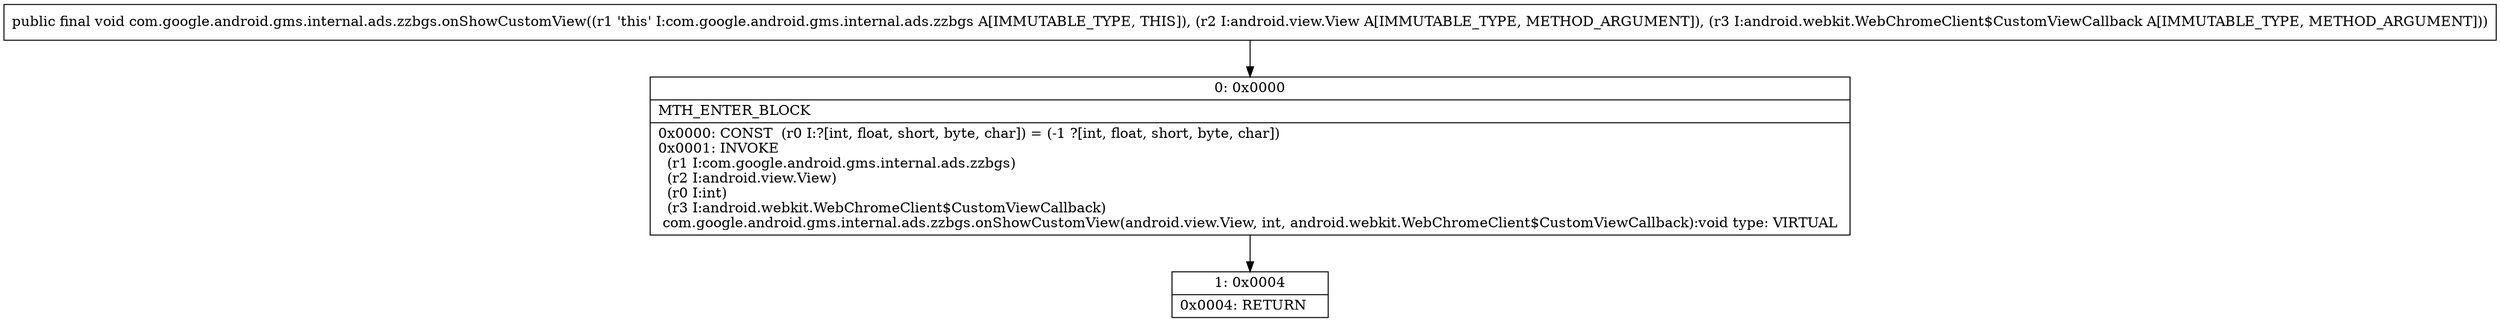 digraph "CFG forcom.google.android.gms.internal.ads.zzbgs.onShowCustomView(Landroid\/view\/View;Landroid\/webkit\/WebChromeClient$CustomViewCallback;)V" {
Node_0 [shape=record,label="{0\:\ 0x0000|MTH_ENTER_BLOCK\l|0x0000: CONST  (r0 I:?[int, float, short, byte, char]) = (\-1 ?[int, float, short, byte, char]) \l0x0001: INVOKE  \l  (r1 I:com.google.android.gms.internal.ads.zzbgs)\l  (r2 I:android.view.View)\l  (r0 I:int)\l  (r3 I:android.webkit.WebChromeClient$CustomViewCallback)\l com.google.android.gms.internal.ads.zzbgs.onShowCustomView(android.view.View, int, android.webkit.WebChromeClient$CustomViewCallback):void type: VIRTUAL \l}"];
Node_1 [shape=record,label="{1\:\ 0x0004|0x0004: RETURN   \l}"];
MethodNode[shape=record,label="{public final void com.google.android.gms.internal.ads.zzbgs.onShowCustomView((r1 'this' I:com.google.android.gms.internal.ads.zzbgs A[IMMUTABLE_TYPE, THIS]), (r2 I:android.view.View A[IMMUTABLE_TYPE, METHOD_ARGUMENT]), (r3 I:android.webkit.WebChromeClient$CustomViewCallback A[IMMUTABLE_TYPE, METHOD_ARGUMENT])) }"];
MethodNode -> Node_0;
Node_0 -> Node_1;
}

